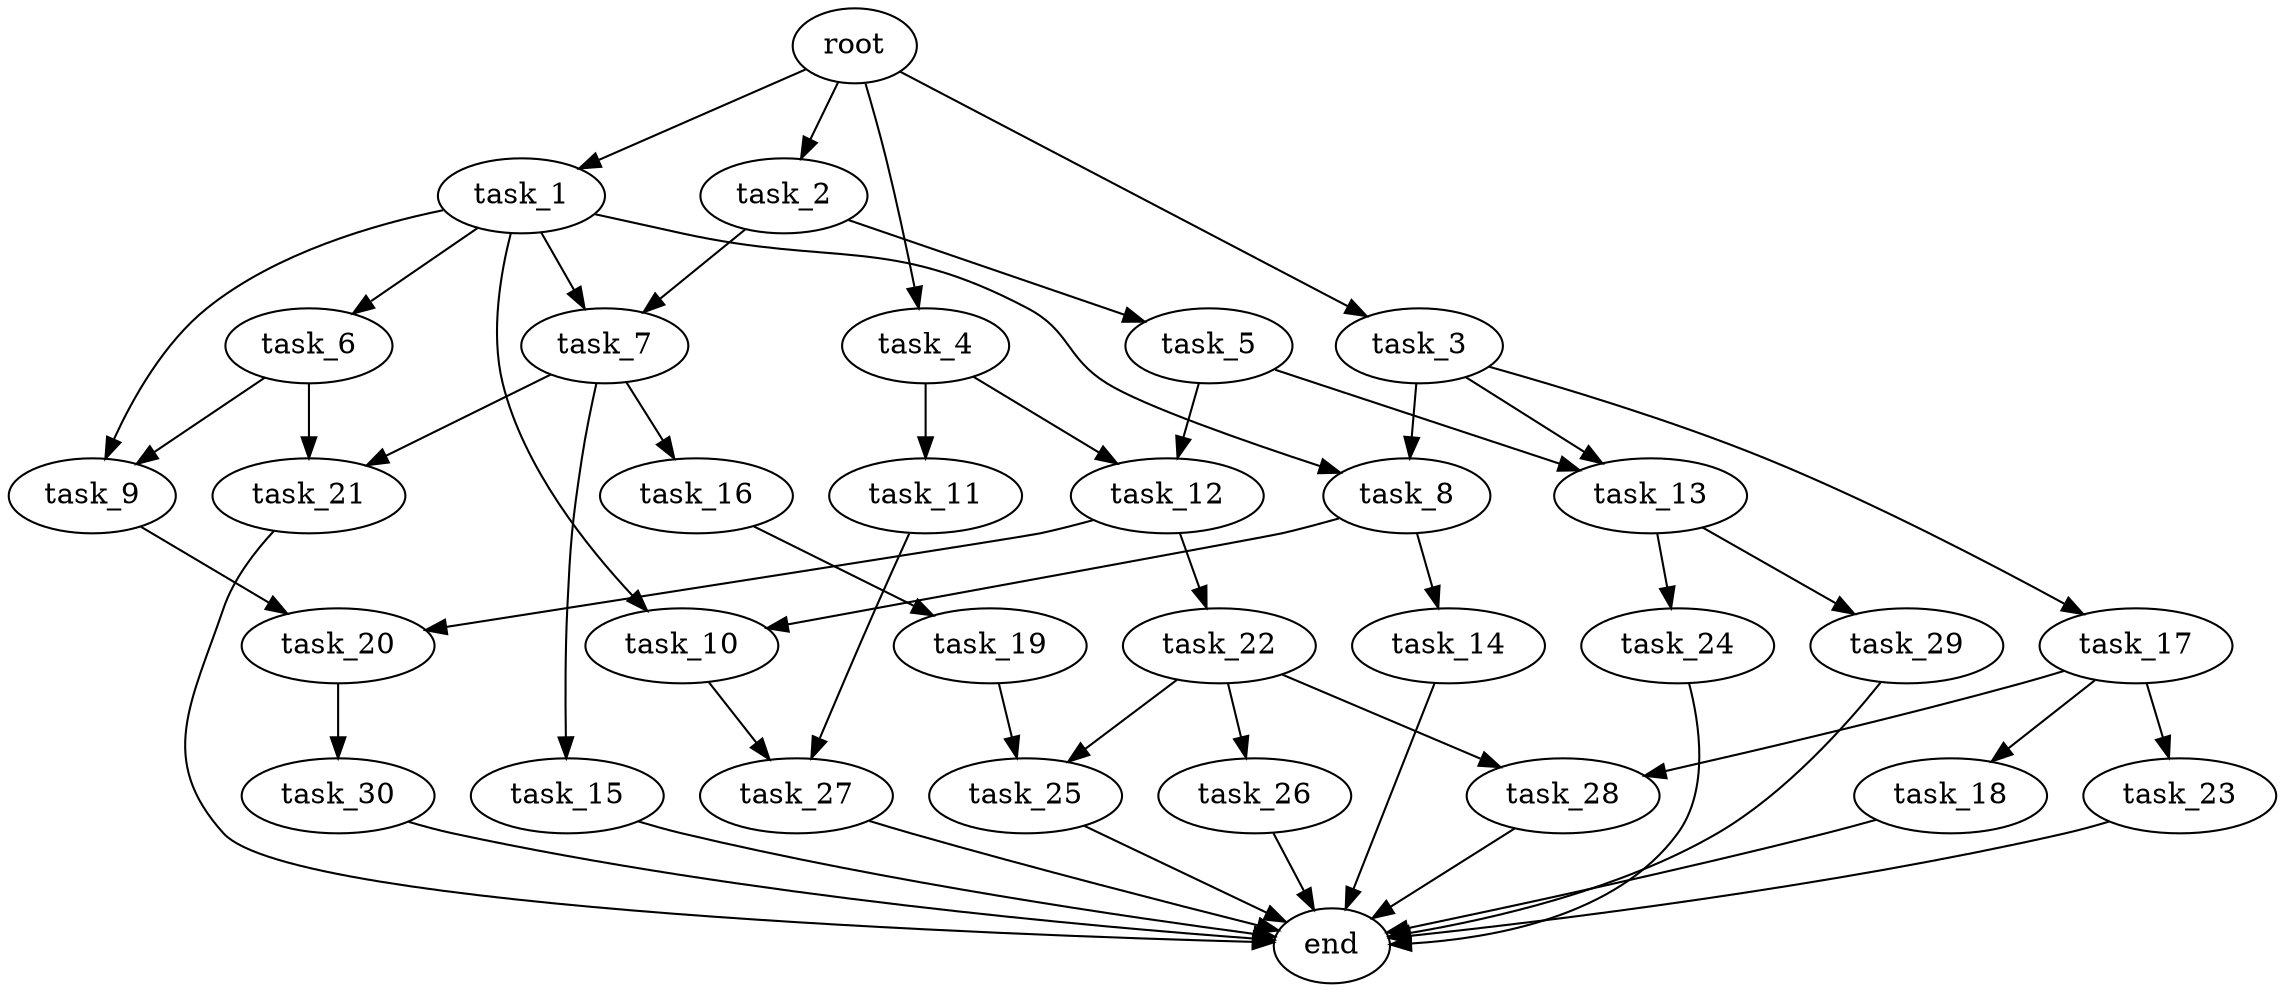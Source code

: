 digraph G {
  root [size="0.000000e+00"];
  task_1 [size="9.816775e+10"];
  task_2 [size="7.885830e+10"];
  task_3 [size="7.567219e+10"];
  task_4 [size="8.055448e+10"];
  task_5 [size="4.387750e+10"];
  task_6 [size="1.930460e+10"];
  task_7 [size="6.892811e+10"];
  task_8 [size="3.582317e+10"];
  task_9 [size="1.348187e+10"];
  task_10 [size="8.986732e+10"];
  task_11 [size="4.853536e+10"];
  task_12 [size="4.375563e+10"];
  task_13 [size="2.947851e+10"];
  task_14 [size="6.970681e+10"];
  task_15 [size="1.898569e+10"];
  task_16 [size="1.867081e+10"];
  task_17 [size="3.477299e+10"];
  task_18 [size="7.324292e+10"];
  task_19 [size="2.753969e+10"];
  task_20 [size="8.313665e+10"];
  task_21 [size="9.144826e+10"];
  task_22 [size="5.545649e+10"];
  task_23 [size="6.896970e+09"];
  task_24 [size="1.551100e+10"];
  task_25 [size="2.957431e+10"];
  task_26 [size="2.634229e+10"];
  task_27 [size="3.671760e+10"];
  task_28 [size="8.197567e+07"];
  task_29 [size="6.380623e+10"];
  task_30 [size="3.791057e+10"];
  end [size="0.000000e+00"];

  root -> task_1 [size="1.000000e-12"];
  root -> task_2 [size="1.000000e-12"];
  root -> task_3 [size="1.000000e-12"];
  root -> task_4 [size="1.000000e-12"];
  task_1 -> task_6 [size="1.930460e+08"];
  task_1 -> task_7 [size="3.446405e+08"];
  task_1 -> task_8 [size="1.791158e+08"];
  task_1 -> task_9 [size="6.740935e+07"];
  task_1 -> task_10 [size="4.493366e+08"];
  task_2 -> task_5 [size="4.387750e+08"];
  task_2 -> task_7 [size="3.446405e+08"];
  task_3 -> task_8 [size="1.791158e+08"];
  task_3 -> task_13 [size="1.473926e+08"];
  task_3 -> task_17 [size="3.477299e+08"];
  task_4 -> task_11 [size="4.853536e+08"];
  task_4 -> task_12 [size="2.187781e+08"];
  task_5 -> task_12 [size="2.187781e+08"];
  task_5 -> task_13 [size="1.473926e+08"];
  task_6 -> task_9 [size="6.740935e+07"];
  task_6 -> task_21 [size="4.572413e+08"];
  task_7 -> task_15 [size="1.898569e+08"];
  task_7 -> task_16 [size="1.867081e+08"];
  task_7 -> task_21 [size="4.572413e+08"];
  task_8 -> task_10 [size="4.493366e+08"];
  task_8 -> task_14 [size="6.970681e+08"];
  task_9 -> task_20 [size="4.156832e+08"];
  task_10 -> task_27 [size="1.835880e+08"];
  task_11 -> task_27 [size="1.835880e+08"];
  task_12 -> task_20 [size="4.156832e+08"];
  task_12 -> task_22 [size="5.545649e+08"];
  task_13 -> task_24 [size="1.551100e+08"];
  task_13 -> task_29 [size="6.380623e+08"];
  task_14 -> end [size="1.000000e-12"];
  task_15 -> end [size="1.000000e-12"];
  task_16 -> task_19 [size="2.753969e+08"];
  task_17 -> task_18 [size="7.324292e+08"];
  task_17 -> task_23 [size="6.896970e+07"];
  task_17 -> task_28 [size="4.098784e+05"];
  task_18 -> end [size="1.000000e-12"];
  task_19 -> task_25 [size="1.478715e+08"];
  task_20 -> task_30 [size="3.791057e+08"];
  task_21 -> end [size="1.000000e-12"];
  task_22 -> task_25 [size="1.478715e+08"];
  task_22 -> task_26 [size="2.634229e+08"];
  task_22 -> task_28 [size="4.098784e+05"];
  task_23 -> end [size="1.000000e-12"];
  task_24 -> end [size="1.000000e-12"];
  task_25 -> end [size="1.000000e-12"];
  task_26 -> end [size="1.000000e-12"];
  task_27 -> end [size="1.000000e-12"];
  task_28 -> end [size="1.000000e-12"];
  task_29 -> end [size="1.000000e-12"];
  task_30 -> end [size="1.000000e-12"];
}
